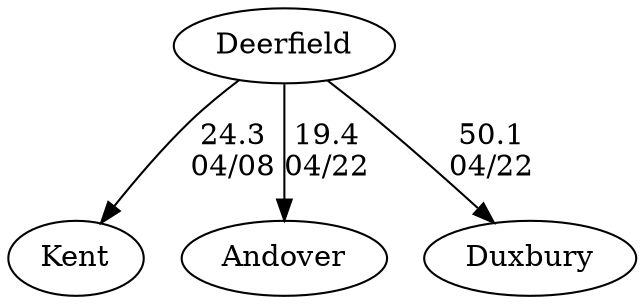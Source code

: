 digraph girls3eightsDeerfield {Kent [URL="girls3eightsDeerfieldKent.html"];Deerfield [URL="girls3eightsDeerfieldDeerfield.html"];Andover [URL="girls3eightsDeerfieldAndover.html"];Duxbury [URL="girls3eightsDeerfieldDuxbury.html"];Deerfield -> Kent[label="24.3
04/08", weight="76", tooltip="NEIRA Girls Eights,Deerfield vs. Kent			
Distance: 1680m Conditions: Fair conditions on flat water with a gusting 10mph cross tailwind in the first 500m. Comments: Congratulations to all three Deerfield crews on impressive racing. Thank you to Parker and Meg for launching their inaugural eights season with a race against Kent School.
None", URL="http://www.row2k.com/results/resultspage.cfm?UID=99230681DE272C5FECC179DDBE0FB911&cat=1", random="random"]; 
Deerfield -> Andover[label="19.4
04/22", weight="81", tooltip="NEIRA Boys & Girls Eights,Phillips Academy Andover vs. Duxbury, St. John's Prep (Boys), Deerfield (Girls)			
Distance: 1650m Conditions: Following current, 10-15mph headwind. Comments: Order of racing: G2, B3, G1, B2, B1, G3, B4, G4. Times should not be compared as crews were started with a floating start and conditions built throughout the afternoon.
In the B4 race, Andover and St. John's Prep combined rowers to make an entry.
Thank you to Duxbury, Deerfield, and St. John's Prep for making the drive. Great day of racing for all crews.
None", URL="http://www.row2k.com/results/resultspage.cfm?UID=6106BB7A2E3E18B19D2FB62C590A2D45&cat=5", random="random"]; 
Deerfield -> Duxbury[label="50.1
04/22", weight="50", tooltip="NEIRA Boys & Girls Eights,Phillips Academy Andover vs. Duxbury, St. John's Prep (Boys), Deerfield (Girls)			
Distance: 1650m Conditions: Following current, 10-15mph headwind. Comments: Order of racing: G2, B3, G1, B2, B1, G3, B4, G4. Times should not be compared as crews were started with a floating start and conditions built throughout the afternoon.
In the B4 race, Andover and St. John's Prep combined rowers to make an entry.
Thank you to Duxbury, Deerfield, and St. John's Prep for making the drive. Great day of racing for all crews.
None", URL="http://www.row2k.com/results/resultspage.cfm?UID=6106BB7A2E3E18B19D2FB62C590A2D45&cat=5", random="random"]}